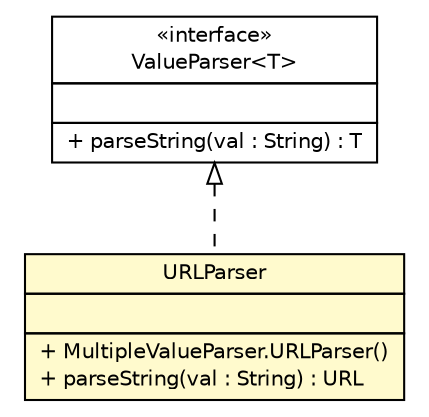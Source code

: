 #!/usr/local/bin/dot
#
# Class diagram 
# Generated by UMLGraph version R5_6 (http://www.umlgraph.org/)
#

digraph G {
	edge [fontname="Helvetica",fontsize=10,labelfontname="Helvetica",labelfontsize=10];
	node [fontname="Helvetica",fontsize=10,shape=plaintext];
	nodesep=0.25;
	ranksep=0.5;
	// com.vectorprint.configuration.parameters.MultipleValueParser.URLParser
	c4230 [label=<<table title="com.vectorprint.configuration.parameters.MultipleValueParser.URLParser" border="0" cellborder="1" cellspacing="0" cellpadding="2" port="p" bgcolor="lemonChiffon" href="./MultipleValueParser.URLParser.html">
		<tr><td><table border="0" cellspacing="0" cellpadding="1">
<tr><td align="center" balign="center"> URLParser </td></tr>
		</table></td></tr>
		<tr><td><table border="0" cellspacing="0" cellpadding="1">
<tr><td align="left" balign="left">  </td></tr>
		</table></td></tr>
		<tr><td><table border="0" cellspacing="0" cellpadding="1">
<tr><td align="left" balign="left"> + MultipleValueParser.URLParser() </td></tr>
<tr><td align="left" balign="left"> + parseString(val : String) : URL </td></tr>
		</table></td></tr>
		</table>>, URL="./MultipleValueParser.URLParser.html", fontname="Helvetica", fontcolor="black", fontsize=10.0];
	// com.vectorprint.configuration.parameters.ValueParser<T>
	c4240 [label=<<table title="com.vectorprint.configuration.parameters.ValueParser" border="0" cellborder="1" cellspacing="0" cellpadding="2" port="p" href="./ValueParser.html">
		<tr><td><table border="0" cellspacing="0" cellpadding="1">
<tr><td align="center" balign="center"> &#171;interface&#187; </td></tr>
<tr><td align="center" balign="center"> ValueParser&lt;T&gt; </td></tr>
		</table></td></tr>
		<tr><td><table border="0" cellspacing="0" cellpadding="1">
<tr><td align="left" balign="left">  </td></tr>
		</table></td></tr>
		<tr><td><table border="0" cellspacing="0" cellpadding="1">
<tr><td align="left" balign="left"> + parseString(val : String) : T </td></tr>
		</table></td></tr>
		</table>>, URL="./ValueParser.html", fontname="Helvetica", fontcolor="black", fontsize=10.0];
	//com.vectorprint.configuration.parameters.MultipleValueParser.URLParser implements com.vectorprint.configuration.parameters.ValueParser<T>
	c4240:p -> c4230:p [dir=back,arrowtail=empty,style=dashed];
}

